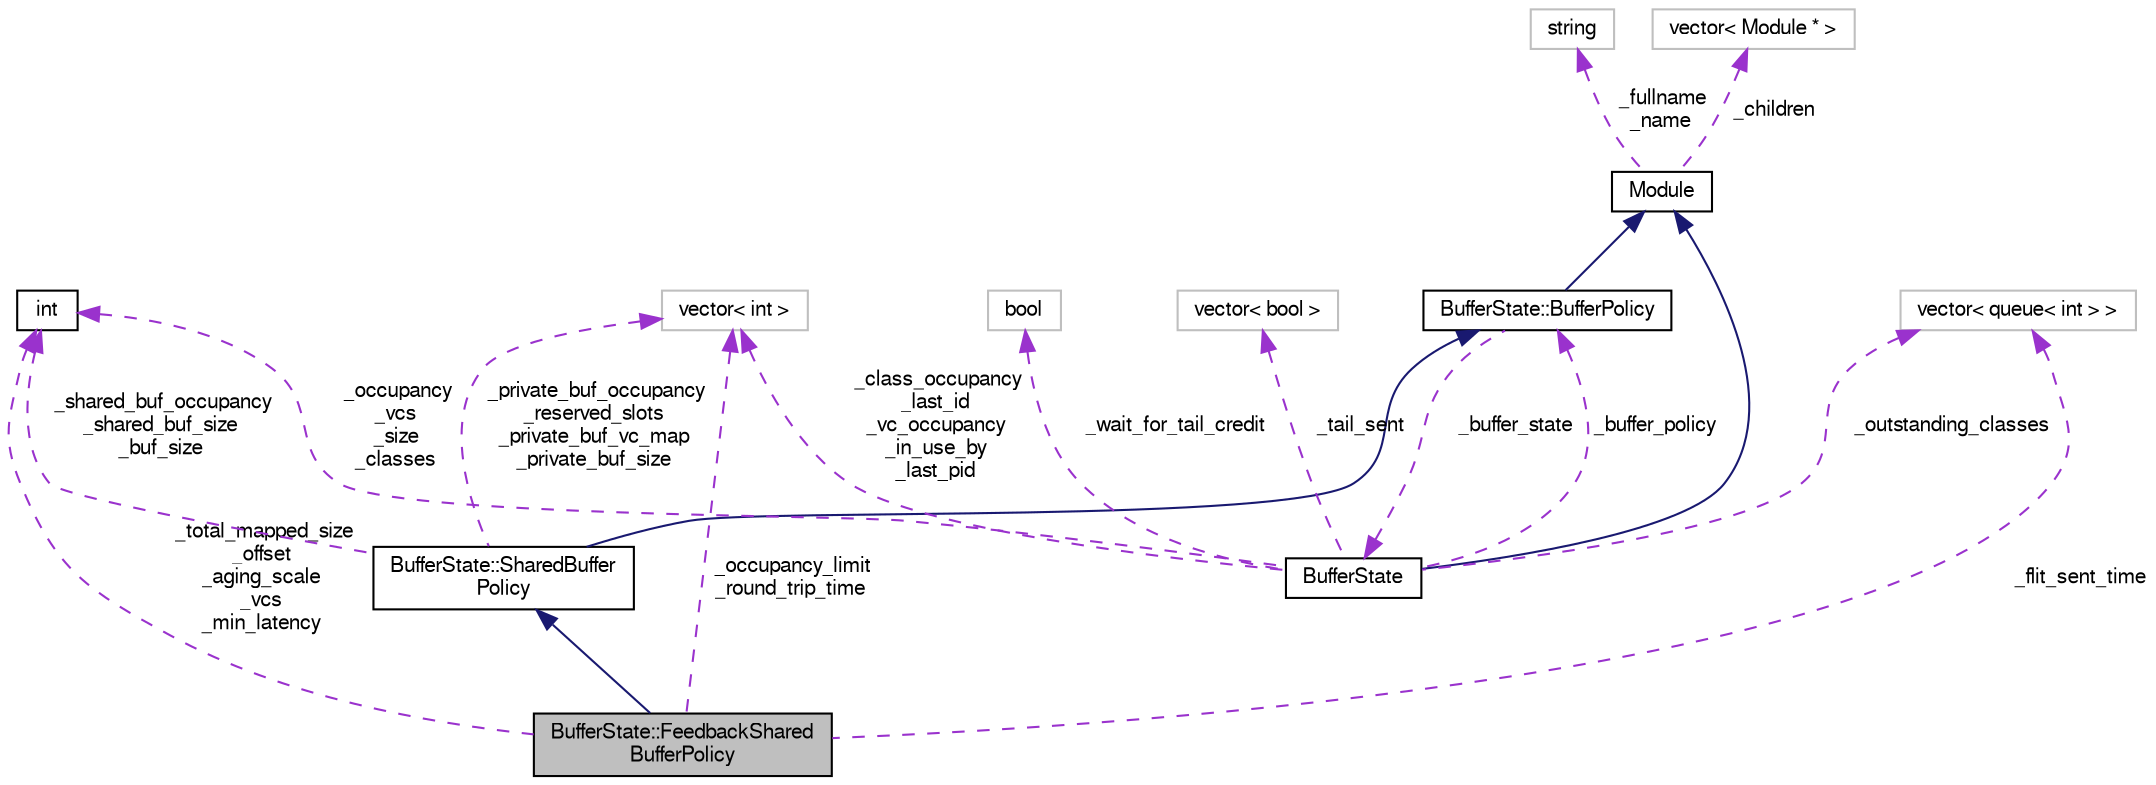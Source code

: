 digraph "BufferState::FeedbackSharedBufferPolicy"
{
  bgcolor="transparent";
  edge [fontname="FreeSans",fontsize="10",labelfontname="FreeSans",labelfontsize="10"];
  node [fontname="FreeSans",fontsize="10",shape=record];
  Node5 [label="BufferState::FeedbackShared\lBufferPolicy",height=0.2,width=0.4,color="black", fillcolor="grey75", style="filled", fontcolor="black"];
  Node6 -> Node5 [dir="back",color="midnightblue",fontsize="10",style="solid",fontname="FreeSans"];
  Node6 [label="BufferState::SharedBuffer\lPolicy",height=0.2,width=0.4,color="black",URL="$classBufferState_1_1SharedBufferPolicy.html"];
  Node7 -> Node6 [dir="back",color="midnightblue",fontsize="10",style="solid",fontname="FreeSans"];
  Node7 [label="BufferState::BufferPolicy",height=0.2,width=0.4,color="black",URL="$classBufferState_1_1BufferPolicy.html"];
  Node8 -> Node7 [dir="back",color="midnightblue",fontsize="10",style="solid",fontname="FreeSans"];
  Node8 [label="Module",height=0.2,width=0.4,color="black",URL="$classModule.html"];
  Node9 -> Node8 [dir="back",color="darkorchid3",fontsize="10",style="dashed",label=" _fullname\n_name" ,fontname="FreeSans"];
  Node9 [label="string",height=0.2,width=0.4,color="grey75"];
  Node10 -> Node8 [dir="back",color="darkorchid3",fontsize="10",style="dashed",label=" _children" ,fontname="FreeSans"];
  Node10 [label="vector\< Module * \>",height=0.2,width=0.4,color="grey75"];
  Node11 -> Node7 [dir="back",color="darkorchid3",fontsize="10",style="dashed",label=" _buffer_state" ,fontname="FreeSans"];
  Node11 [label="BufferState",height=0.2,width=0.4,color="black",URL="$classBufferState.html"];
  Node8 -> Node11 [dir="back",color="midnightblue",fontsize="10",style="solid",fontname="FreeSans"];
  Node12 -> Node11 [dir="back",color="darkorchid3",fontsize="10",style="dashed",label=" _outstanding_classes" ,fontname="FreeSans"];
  Node12 [label="vector\< queue\< int \> \>",height=0.2,width=0.4,color="grey75"];
  Node7 -> Node11 [dir="back",color="darkorchid3",fontsize="10",style="dashed",label=" _buffer_policy" ,fontname="FreeSans"];
  Node13 -> Node11 [dir="back",color="darkorchid3",fontsize="10",style="dashed",label=" _occupancy\n_vcs\n_size\n_classes" ,fontname="FreeSans"];
  Node13 [label="int",height=0.2,width=0.4,color="black",URL="$classint.html"];
  Node14 -> Node11 [dir="back",color="darkorchid3",fontsize="10",style="dashed",label=" _wait_for_tail_credit" ,fontname="FreeSans"];
  Node14 [label="bool",height=0.2,width=0.4,color="grey75"];
  Node15 -> Node11 [dir="back",color="darkorchid3",fontsize="10",style="dashed",label=" _class_occupancy\n_last_id\n_vc_occupancy\n_in_use_by\n_last_pid" ,fontname="FreeSans"];
  Node15 [label="vector\< int \>",height=0.2,width=0.4,color="grey75"];
  Node16 -> Node11 [dir="back",color="darkorchid3",fontsize="10",style="dashed",label=" _tail_sent" ,fontname="FreeSans"];
  Node16 [label="vector\< bool \>",height=0.2,width=0.4,color="grey75"];
  Node13 -> Node6 [dir="back",color="darkorchid3",fontsize="10",style="dashed",label=" _shared_buf_occupancy\n_shared_buf_size\n_buf_size" ,fontname="FreeSans"];
  Node15 -> Node6 [dir="back",color="darkorchid3",fontsize="10",style="dashed",label=" _private_buf_occupancy\n_reserved_slots\n_private_buf_vc_map\n_private_buf_size" ,fontname="FreeSans"];
  Node12 -> Node5 [dir="back",color="darkorchid3",fontsize="10",style="dashed",label=" _flit_sent_time" ,fontname="FreeSans"];
  Node13 -> Node5 [dir="back",color="darkorchid3",fontsize="10",style="dashed",label=" _total_mapped_size\n_offset\n_aging_scale\n_vcs\n_min_latency" ,fontname="FreeSans"];
  Node15 -> Node5 [dir="back",color="darkorchid3",fontsize="10",style="dashed",label=" _occupancy_limit\n_round_trip_time" ,fontname="FreeSans"];
}
